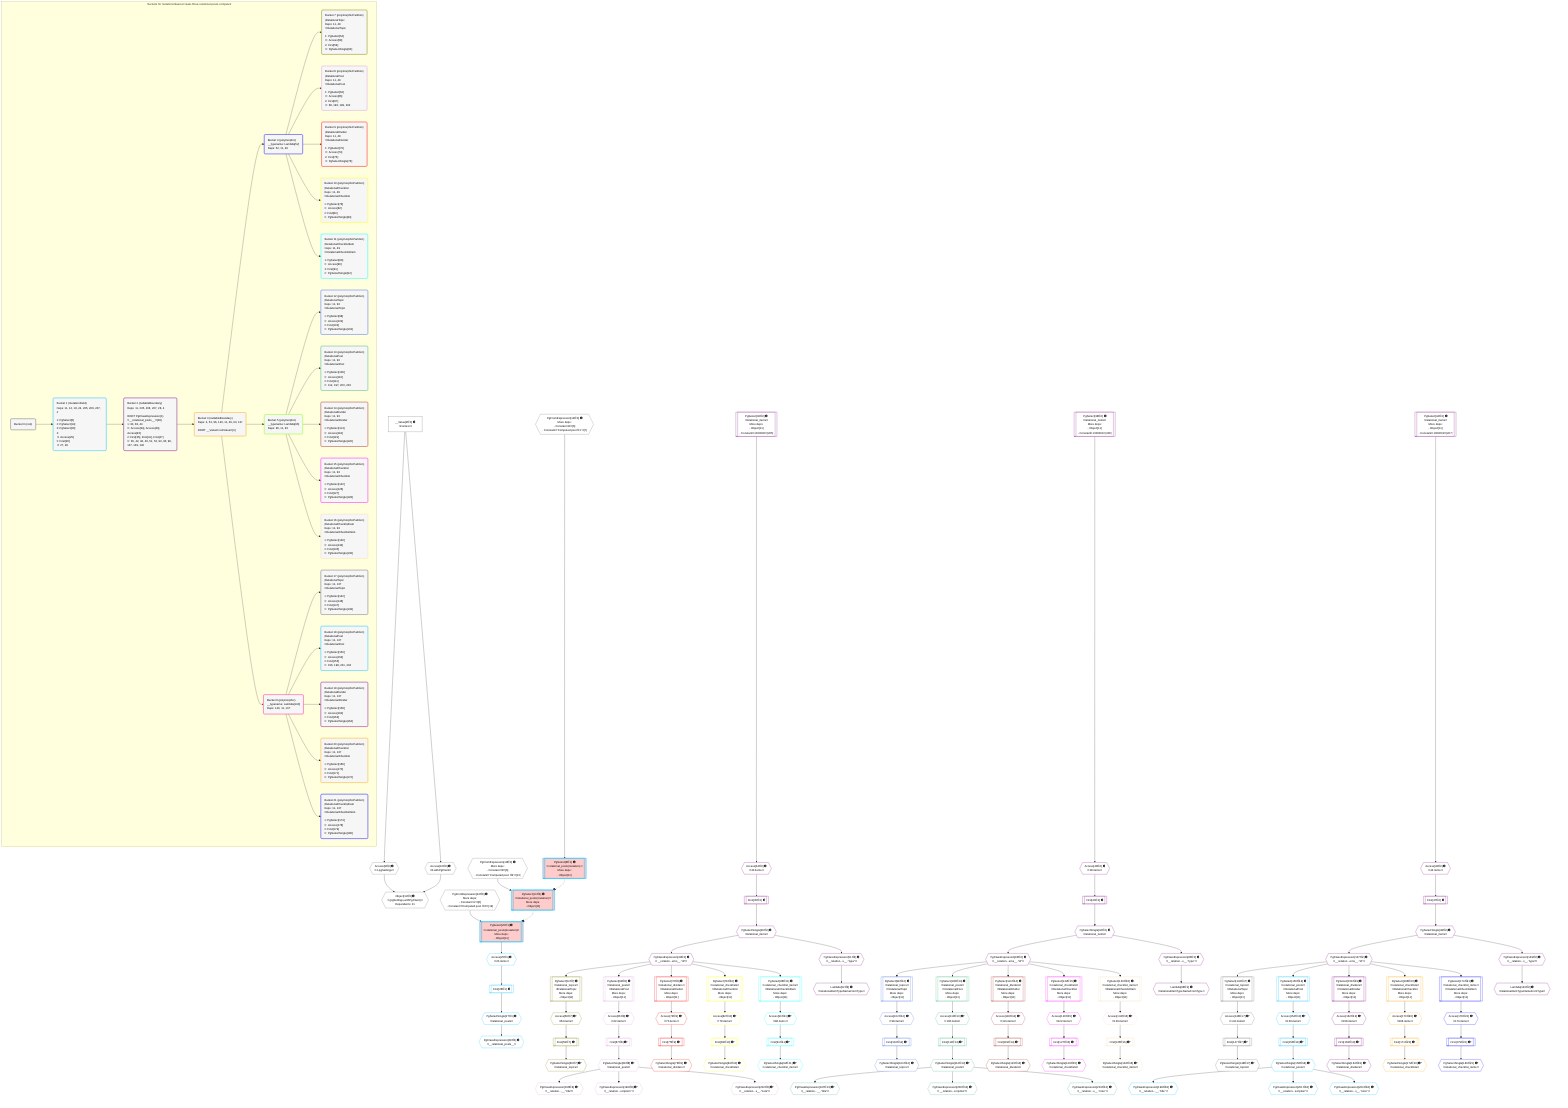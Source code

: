 %%{init: {'themeVariables': { 'fontSize': '12px'}}}%%
graph TD
    classDef path fill:#eee,stroke:#000,color:#000
    classDef plan fill:#fff,stroke-width:1px,color:#000
    classDef itemplan fill:#fff,stroke-width:2px,color:#000
    classDef unbatchedplan fill:#dff,stroke-width:1px,color:#000
    classDef sideeffectplan fill:#fcc,stroke-width:2px,color:#000
    classDef bucket fill:#f6f6f6,color:#000,stroke-width:2px,text-align:left

    subgraph "Buckets for mutations/basics/create-three-relational-posts-computed"
    Bucket0("Bucket 0 (root)"):::bucket
    Bucket1("Bucket 1 (mutationField)<br />Deps: 11, 12, 18, 24, 205, 206, 207, 4<br /><br />1: PgSelect[8]<br />2: PgSelect[14]<br />3: PgSelect[20]<br />4: <br />ᐳ: Access[25]<br />5: First[26]<br />ᐳ: 27, 28"):::bucket
    Bucket2("Bucket 2 (nullableBoundary)<br />Deps: 11, 205, 206, 207, 28, 4<br /><br />ROOT PgClassExpression{1}ᐸ__relational_posts__ᐳ[28]<br />1: 30, 38, 44<br />ᐳ: Access[34], Access[40], Access[46]<br />2: First[35], First[41], First[47]<br />ᐳ: 36, 42, 48, 49, 51, 52, 93, 95, 96, 137, 139, 140"):::bucket
    Bucket3("Bucket 3 (nullableBoundary)<br />Deps: 4, 52, 96, 140, 11, 49, 93, 137<br /><br />ROOT __ValueᐸrootValueᐳ[4]"):::bucket
    Bucket4("Bucket 4 (polymorphic)<br />__typename: Lambda[52]<br />Deps: 52, 11, 49"):::bucket
    Bucket5("Bucket 5 (polymorphic)<br />__typename: Lambda[96]<br />Deps: 96, 11, 93"):::bucket
    Bucket6("Bucket 6 (polymorphic)<br />__typename: Lambda[140]<br />Deps: 140, 11, 137"):::bucket
    Bucket7("Bucket 7 (polymorphicPartition)<br />|RelationalTopic<br />Deps: 11, 49<br />ᐳRelationalTopic<br /><br />1: PgSelect[54]<br />ᐳ: Access[58]<br />2: First[59]<br />ᐳ: PgSelectSingle[60]"):::bucket
    Bucket8("Bucket 8 (polymorphicPartition)<br />|RelationalPost<br />Deps: 11, 49<br />ᐳRelationalPost<br /><br />1: PgSelect[62]<br />ᐳ: Access[66]<br />2: First[67]<br />ᐳ: 68, 196, 199, 202"):::bucket
    Bucket9("Bucket 9 (polymorphicPartition)<br />|RelationalDivider<br />Deps: 11, 49<br />ᐳRelationalDivider<br /><br />1: PgSelect[70]<br />ᐳ: Access[74]<br />2: First[75]<br />ᐳ: PgSelectSingle[76]"):::bucket
    Bucket10("Bucket 10 (polymorphicPartition)<br />|RelationalChecklist<br />Deps: 11, 49<br />ᐳRelationalChecklist<br /><br />1: PgSelect[78]<br />ᐳ: Access[82]<br />2: First[83]<br />ᐳ: PgSelectSingle[84]"):::bucket
    Bucket11("Bucket 11 (polymorphicPartition)<br />|RelationalChecklistItem<br />Deps: 11, 49<br />ᐳRelationalChecklistItem<br /><br />1: PgSelect[86]<br />ᐳ: Access[90]<br />2: First[91]<br />ᐳ: PgSelectSingle[92]"):::bucket
    Bucket12("Bucket 12 (polymorphicPartition)<br />|RelationalTopic<br />Deps: 11, 93<br />ᐳRelationalTopic<br /><br />1: PgSelect[98]<br />ᐳ: Access[102]<br />2: First[103]<br />ᐳ: PgSelectSingle[104]"):::bucket
    Bucket13("Bucket 13 (polymorphicPartition)<br />|RelationalPost<br />Deps: 11, 93<br />ᐳRelationalPost<br /><br />1: PgSelect[106]<br />ᐳ: Access[110]<br />2: First[111]<br />ᐳ: 112, 197, 200, 203"):::bucket
    Bucket14("Bucket 14 (polymorphicPartition)<br />|RelationalDivider<br />Deps: 11, 93<br />ᐳRelationalDivider<br /><br />1: PgSelect[114]<br />ᐳ: Access[118]<br />2: First[119]<br />ᐳ: PgSelectSingle[120]"):::bucket
    Bucket15("Bucket 15 (polymorphicPartition)<br />|RelationalChecklist<br />Deps: 11, 93<br />ᐳRelationalChecklist<br /><br />1: PgSelect[122]<br />ᐳ: Access[126]<br />2: First[127]<br />ᐳ: PgSelectSingle[128]"):::bucket
    Bucket16("Bucket 16 (polymorphicPartition)<br />|RelationalChecklistItem<br />Deps: 11, 93<br />ᐳRelationalChecklistItem<br /><br />1: PgSelect[130]<br />ᐳ: Access[134]<br />2: First[135]<br />ᐳ: PgSelectSingle[136]"):::bucket
    Bucket17("Bucket 17 (polymorphicPartition)<br />|RelationalTopic<br />Deps: 11, 137<br />ᐳRelationalTopic<br /><br />1: PgSelect[142]<br />ᐳ: Access[146]<br />2: First[147]<br />ᐳ: PgSelectSingle[148]"):::bucket
    Bucket18("Bucket 18 (polymorphicPartition)<br />|RelationalPost<br />Deps: 11, 137<br />ᐳRelationalPost<br /><br />1: PgSelect[150]<br />ᐳ: Access[154]<br />2: First[155]<br />ᐳ: 156, 198, 201, 204"):::bucket
    Bucket19("Bucket 19 (polymorphicPartition)<br />|RelationalDivider<br />Deps: 11, 137<br />ᐳRelationalDivider<br /><br />1: PgSelect[158]<br />ᐳ: Access[162]<br />2: First[163]<br />ᐳ: PgSelectSingle[164]"):::bucket
    Bucket20("Bucket 20 (polymorphicPartition)<br />|RelationalChecklist<br />Deps: 11, 137<br />ᐳRelationalChecklist<br /><br />1: PgSelect[166]<br />ᐳ: Access[170]<br />2: First[171]<br />ᐳ: PgSelectSingle[172]"):::bucket
    Bucket21("Bucket 21 (polymorphicPartition)<br />|RelationalChecklistItem<br />Deps: 11, 137<br />ᐳRelationalChecklistItem<br /><br />1: PgSelect[174]<br />ᐳ: Access[178]<br />2: First[179]<br />ᐳ: PgSelectSingle[180]"):::bucket
    end
    Bucket0 --> Bucket1
    Bucket1 --> Bucket2
    Bucket2 --> Bucket3
    Bucket3 --> Bucket4 & Bucket5 & Bucket6
    Bucket4 --> Bucket7 & Bucket8 & Bucket9 & Bucket10 & Bucket11
    Bucket5 --> Bucket12 & Bucket13 & Bucket14 & Bucket15 & Bucket16
    Bucket6 --> Bucket17 & Bucket18 & Bucket19 & Bucket20 & Bucket21

    %% plan dependencies
    Object11{{"Object[11∈0] ➊<br />ᐸ{pgSettings,withPgClient}ᐳ<br />Dependents: 21"}}:::plan
    Access9{{"Access[9∈0] ➊<br />ᐸ2.pgSettingsᐳ"}}:::plan
    Access10{{"Access[10∈0] ➊<br />ᐸ2.withPgClientᐳ"}}:::plan
    Access9 & Access10 --> Object11
    PgFromExpression12{{"PgFromExpression[12∈0] ➊<br />More deps:<br />- Constantᐸ2ᐳ[6]<br />- Constantᐸ'Computed post ꖛ1'ᐳ[7]"}}:::plan
    PgFromExpression18{{"PgFromExpression[18∈0] ➊<br />More deps:<br />- Constantᐸ2ᐳ[6]<br />- Constantᐸ'Computed post ꖛ2'ᐳ[13]"}}:::plan
    PgFromExpression24{{"PgFromExpression[24∈0] ➊<br />More deps:<br />- Constantᐸ2ᐳ[6]<br />- Constantᐸ'Computed post ꖛ3'ᐳ[19]"}}:::plan
    __Value2["__Value[2∈0] ➊<br />ᐸcontextᐳ"]:::plan
    __Value2 --> Access9
    __Value2 --> Access10
    PgSelect8[["PgSelect[8∈1] ➊<br />ᐸrelational_posts(mutation)ᐳ<br />More deps:<br />- Object[11]"]]:::sideeffectplan
    PgFromExpression12 --> PgSelect8
    PgSelect14[["PgSelect[14∈1] ➊<br />ᐸrelational_posts(mutation)ᐳ<br />More deps:<br />- Object[11]"]]:::sideeffectplan
    PgFromExpression18 --> PgSelect14
    PgSelect20[["PgSelect[20∈1] ➊<br />ᐸrelational_posts(mutation)ᐳ<br />More deps:<br />- Object[11]"]]:::sideeffectplan
    PgFromExpression24 --> PgSelect20
    Access25{{"Access[25∈1] ➊<br />ᐸ20.itemsᐳ"}}:::plan
    PgSelect20 --> Access25
    First26[["First[26∈1] ➊"]]:::plan
    Access25 --> First26
    PgSelectSingle27{{"PgSelectSingle[27∈1] ➊<br />ᐸrelational_postsᐳ"}}:::plan
    First26 --> PgSelectSingle27
    PgClassExpression28{{"PgClassExpression[28∈1] ➊<br />ᐸ__relational_posts__ᐳ"}}:::plan
    PgSelectSingle27 --> PgClassExpression28
    PgSelect30[["PgSelect[30∈2] ➊<br />ᐸrelational_itemsᐳ<br />More deps:<br />- Object[11]<br />- Constantᐸ1000000ᐳ[205]"]]:::plan
    PgSelect38[["PgSelect[38∈2] ➊<br />ᐸrelational_itemsᐳ<br />More deps:<br />- Object[11]<br />- Constantᐸ1000001ᐳ[206]"]]:::plan
    PgSelect44[["PgSelect[44∈2] ➊<br />ᐸrelational_itemsᐳ<br />More deps:<br />- Object[11]<br />- Constantᐸ1000002ᐳ[207]"]]:::plan
    Access34{{"Access[34∈2] ➊<br />ᐸ30.itemsᐳ"}}:::plan
    PgSelect30 --> Access34
    First35[["First[35∈2] ➊"]]:::plan
    Access34 --> First35
    PgSelectSingle36{{"PgSelectSingle[36∈2] ➊<br />ᐸrelational_itemsᐳ"}}:::plan
    First35 --> PgSelectSingle36
    Access40{{"Access[40∈2] ➊<br />ᐸ38.itemsᐳ"}}:::plan
    PgSelect38 --> Access40
    First41[["First[41∈2] ➊"]]:::plan
    Access40 --> First41
    PgSelectSingle42{{"PgSelectSingle[42∈2] ➊<br />ᐸrelational_itemsᐳ"}}:::plan
    First41 --> PgSelectSingle42
    Access46{{"Access[46∈2] ➊<br />ᐸ44.itemsᐳ"}}:::plan
    PgSelect44 --> Access46
    First47[["First[47∈2] ➊"]]:::plan
    Access46 --> First47
    PgSelectSingle48{{"PgSelectSingle[48∈2] ➊<br />ᐸrelational_itemsᐳ"}}:::plan
    First47 --> PgSelectSingle48
    PgClassExpression49{{"PgClassExpression[49∈2] ➊<br />ᐸ__relation...ems__.”id”ᐳ"}}:::plan
    PgSelectSingle36 --> PgClassExpression49
    PgClassExpression51{{"PgClassExpression[51∈2] ➊<br />ᐸ__relation...s__.”type”ᐳ"}}:::plan
    PgSelectSingle36 --> PgClassExpression51
    Lambda52{{"Lambda[52∈2] ➊<br />ᐸrelationalItemTypeNameFromTypeᐳ"}}:::plan
    PgClassExpression51 --> Lambda52
    PgClassExpression93{{"PgClassExpression[93∈2] ➊<br />ᐸ__relation...ems__.”id”ᐳ"}}:::plan
    PgSelectSingle42 --> PgClassExpression93
    PgClassExpression95{{"PgClassExpression[95∈2] ➊<br />ᐸ__relation...s__.”type”ᐳ"}}:::plan
    PgSelectSingle42 --> PgClassExpression95
    Lambda96{{"Lambda[96∈2] ➊<br />ᐸrelationalItemTypeNameFromTypeᐳ"}}:::plan
    PgClassExpression95 --> Lambda96
    PgClassExpression137{{"PgClassExpression[137∈2] ➊<br />ᐸ__relation...ems__.”id”ᐳ"}}:::plan
    PgSelectSingle48 --> PgClassExpression137
    PgClassExpression139{{"PgClassExpression[139∈2] ➊<br />ᐸ__relation...s__.”type”ᐳ"}}:::plan
    PgSelectSingle48 --> PgClassExpression139
    Lambda140{{"Lambda[140∈2] ➊<br />ᐸrelationalItemTypeNameFromTypeᐳ"}}:::plan
    PgClassExpression139 --> Lambda140
    PgSelect54[["PgSelect[54∈7] ➊<br />ᐸrelational_topicsᐳ<br />ᐳRelationalTopic<br />More deps:<br />- Object[11]"]]:::plan
    PgClassExpression49 --> PgSelect54
    Access58{{"Access[58∈7] ➊^<br />ᐸ54.itemsᐳ"}}:::plan
    PgSelect54 --> Access58
    First59[["First[59∈7] ➊^"]]:::plan
    Access58 --> First59
    PgSelectSingle60{{"PgSelectSingle[60∈7] ➊^<br />ᐸrelational_topicsᐳ"}}:::plan
    First59 --> PgSelectSingle60
    PgSelect62[["PgSelect[62∈8] ➊<br />ᐸrelational_postsᐳ<br />ᐳRelationalPost<br />More deps:<br />- Object[11]"]]:::plan
    PgClassExpression49 --> PgSelect62
    Access66{{"Access[66∈8] ➊^<br />ᐸ62.itemsᐳ"}}:::plan
    PgSelect62 --> Access66
    First67[["First[67∈8] ➊^"]]:::plan
    Access66 --> First67
    PgSelectSingle68{{"PgSelectSingle[68∈8] ➊^<br />ᐸrelational_postsᐳ"}}:::plan
    First67 --> PgSelectSingle68
    PgClassExpression196{{"PgClassExpression[196∈8] ➊^<br />ᐸ__relation...__.”title”ᐳ"}}:::plan
    PgSelectSingle68 --> PgClassExpression196
    PgClassExpression199{{"PgClassExpression[199∈8] ➊^<br />ᐸ__relation...scription”ᐳ"}}:::plan
    PgSelectSingle68 --> PgClassExpression199
    PgClassExpression202{{"PgClassExpression[202∈8] ➊^<br />ᐸ__relation...s__.”note”ᐳ"}}:::plan
    PgSelectSingle68 --> PgClassExpression202
    PgSelect70[["PgSelect[70∈9] ➊<br />ᐸrelational_dividersᐳ<br />ᐳRelationalDivider<br />More deps:<br />- Object[11]"]]:::plan
    PgClassExpression49 --> PgSelect70
    Access74{{"Access[74∈9] ➊^<br />ᐸ70.itemsᐳ"}}:::plan
    PgSelect70 --> Access74
    First75[["First[75∈9] ➊^"]]:::plan
    Access74 --> First75
    PgSelectSingle76{{"PgSelectSingle[76∈9] ➊^<br />ᐸrelational_dividersᐳ"}}:::plan
    First75 --> PgSelectSingle76
    PgSelect78[["PgSelect[78∈10] ➊<br />ᐸrelational_checklistsᐳ<br />ᐳRelationalChecklist<br />More deps:<br />- Object[11]"]]:::plan
    PgClassExpression49 --> PgSelect78
    Access82{{"Access[82∈10] ➊^<br />ᐸ78.itemsᐳ"}}:::plan
    PgSelect78 --> Access82
    First83[["First[83∈10] ➊^"]]:::plan
    Access82 --> First83
    PgSelectSingle84{{"PgSelectSingle[84∈10] ➊^<br />ᐸrelational_checklistsᐳ"}}:::plan
    First83 --> PgSelectSingle84
    PgSelect86[["PgSelect[86∈11] ➊<br />ᐸrelational_checklist_itemsᐳ<br />ᐳRelationalChecklistItem<br />More deps:<br />- Object[11]"]]:::plan
    PgClassExpression49 --> PgSelect86
    Access90{{"Access[90∈11] ➊^<br />ᐸ86.itemsᐳ"}}:::plan
    PgSelect86 --> Access90
    First91[["First[91∈11] ➊^"]]:::plan
    Access90 --> First91
    PgSelectSingle92{{"PgSelectSingle[92∈11] ➊^<br />ᐸrelational_checklist_itemsᐳ"}}:::plan
    First91 --> PgSelectSingle92
    PgSelect98[["PgSelect[98∈12] ➊<br />ᐸrelational_topicsᐳ<br />ᐳRelationalTopic<br />More deps:<br />- Object[11]"]]:::plan
    PgClassExpression93 --> PgSelect98
    Access102{{"Access[102∈12] ➊^<br />ᐸ98.itemsᐳ"}}:::plan
    PgSelect98 --> Access102
    First103[["First[103∈12] ➊^"]]:::plan
    Access102 --> First103
    PgSelectSingle104{{"PgSelectSingle[104∈12] ➊^<br />ᐸrelational_topicsᐳ"}}:::plan
    First103 --> PgSelectSingle104
    PgSelect106[["PgSelect[106∈13] ➊<br />ᐸrelational_postsᐳ<br />ᐳRelationalPost<br />More deps:<br />- Object[11]"]]:::plan
    PgClassExpression93 --> PgSelect106
    Access110{{"Access[110∈13] ➊^<br />ᐸ106.itemsᐳ"}}:::plan
    PgSelect106 --> Access110
    First111[["First[111∈13] ➊^"]]:::plan
    Access110 --> First111
    PgSelectSingle112{{"PgSelectSingle[112∈13] ➊^<br />ᐸrelational_postsᐳ"}}:::plan
    First111 --> PgSelectSingle112
    PgClassExpression197{{"PgClassExpression[197∈13] ➊^<br />ᐸ__relation...__.”title”ᐳ"}}:::plan
    PgSelectSingle112 --> PgClassExpression197
    PgClassExpression200{{"PgClassExpression[200∈13] ➊^<br />ᐸ__relation...scription”ᐳ"}}:::plan
    PgSelectSingle112 --> PgClassExpression200
    PgClassExpression203{{"PgClassExpression[203∈13] ➊^<br />ᐸ__relation...s__.”note”ᐳ"}}:::plan
    PgSelectSingle112 --> PgClassExpression203
    PgSelect114[["PgSelect[114∈14] ➊<br />ᐸrelational_dividersᐳ<br />ᐳRelationalDivider<br />More deps:<br />- Object[11]"]]:::plan
    PgClassExpression93 --> PgSelect114
    Access118{{"Access[118∈14] ➊^<br />ᐸ114.itemsᐳ"}}:::plan
    PgSelect114 --> Access118
    First119[["First[119∈14] ➊^"]]:::plan
    Access118 --> First119
    PgSelectSingle120{{"PgSelectSingle[120∈14] ➊^<br />ᐸrelational_dividersᐳ"}}:::plan
    First119 --> PgSelectSingle120
    PgSelect122[["PgSelect[122∈15] ➊<br />ᐸrelational_checklistsᐳ<br />ᐳRelationalChecklist<br />More deps:<br />- Object[11]"]]:::plan
    PgClassExpression93 --> PgSelect122
    Access126{{"Access[126∈15] ➊^<br />ᐸ122.itemsᐳ"}}:::plan
    PgSelect122 --> Access126
    First127[["First[127∈15] ➊^"]]:::plan
    Access126 --> First127
    PgSelectSingle128{{"PgSelectSingle[128∈15] ➊^<br />ᐸrelational_checklistsᐳ"}}:::plan
    First127 --> PgSelectSingle128
    PgSelect130[["PgSelect[130∈16] ➊<br />ᐸrelational_checklist_itemsᐳ<br />ᐳRelationalChecklistItem<br />More deps:<br />- Object[11]"]]:::plan
    PgClassExpression93 --> PgSelect130
    Access134{{"Access[134∈16] ➊^<br />ᐸ130.itemsᐳ"}}:::plan
    PgSelect130 --> Access134
    First135[["First[135∈16] ➊^"]]:::plan
    Access134 --> First135
    PgSelectSingle136{{"PgSelectSingle[136∈16] ➊^<br />ᐸrelational_checklist_itemsᐳ"}}:::plan
    First135 --> PgSelectSingle136
    PgSelect142[["PgSelect[142∈17] ➊<br />ᐸrelational_topicsᐳ<br />ᐳRelationalTopic<br />More deps:<br />- Object[11]"]]:::plan
    PgClassExpression137 --> PgSelect142
    Access146{{"Access[146∈17] ➊^<br />ᐸ142.itemsᐳ"}}:::plan
    PgSelect142 --> Access146
    First147[["First[147∈17] ➊^"]]:::plan
    Access146 --> First147
    PgSelectSingle148{{"PgSelectSingle[148∈17] ➊^<br />ᐸrelational_topicsᐳ"}}:::plan
    First147 --> PgSelectSingle148
    PgSelect150[["PgSelect[150∈18] ➊<br />ᐸrelational_postsᐳ<br />ᐳRelationalPost<br />More deps:<br />- Object[11]"]]:::plan
    PgClassExpression137 --> PgSelect150
    Access154{{"Access[154∈18] ➊^<br />ᐸ150.itemsᐳ"}}:::plan
    PgSelect150 --> Access154
    First155[["First[155∈18] ➊^"]]:::plan
    Access154 --> First155
    PgSelectSingle156{{"PgSelectSingle[156∈18] ➊^<br />ᐸrelational_postsᐳ"}}:::plan
    First155 --> PgSelectSingle156
    PgClassExpression198{{"PgClassExpression[198∈18] ➊^<br />ᐸ__relation...__.”title”ᐳ"}}:::plan
    PgSelectSingle156 --> PgClassExpression198
    PgClassExpression201{{"PgClassExpression[201∈18] ➊^<br />ᐸ__relation...scription”ᐳ"}}:::plan
    PgSelectSingle156 --> PgClassExpression201
    PgClassExpression204{{"PgClassExpression[204∈18] ➊^<br />ᐸ__relation...s__.”note”ᐳ"}}:::plan
    PgSelectSingle156 --> PgClassExpression204
    PgSelect158[["PgSelect[158∈19] ➊<br />ᐸrelational_dividersᐳ<br />ᐳRelationalDivider<br />More deps:<br />- Object[11]"]]:::plan
    PgClassExpression137 --> PgSelect158
    Access162{{"Access[162∈19] ➊^<br />ᐸ158.itemsᐳ"}}:::plan
    PgSelect158 --> Access162
    First163[["First[163∈19] ➊^"]]:::plan
    Access162 --> First163
    PgSelectSingle164{{"PgSelectSingle[164∈19] ➊^<br />ᐸrelational_dividersᐳ"}}:::plan
    First163 --> PgSelectSingle164
    PgSelect166[["PgSelect[166∈20] ➊<br />ᐸrelational_checklistsᐳ<br />ᐳRelationalChecklist<br />More deps:<br />- Object[11]"]]:::plan
    PgClassExpression137 --> PgSelect166
    Access170{{"Access[170∈20] ➊^<br />ᐸ166.itemsᐳ"}}:::plan
    PgSelect166 --> Access170
    First171[["First[171∈20] ➊^"]]:::plan
    Access170 --> First171
    PgSelectSingle172{{"PgSelectSingle[172∈20] ➊^<br />ᐸrelational_checklistsᐳ"}}:::plan
    First171 --> PgSelectSingle172
    PgSelect174[["PgSelect[174∈21] ➊<br />ᐸrelational_checklist_itemsᐳ<br />ᐳRelationalChecklistItem<br />More deps:<br />- Object[11]"]]:::plan
    PgClassExpression137 --> PgSelect174
    Access178{{"Access[178∈21] ➊^<br />ᐸ174.itemsᐳ"}}:::plan
    PgSelect174 --> Access178
    First179[["First[179∈21] ➊^"]]:::plan
    Access178 --> First179
    PgSelectSingle180{{"PgSelectSingle[180∈21] ➊^<br />ᐸrelational_checklist_itemsᐳ"}}:::plan
    First179 --> PgSelectSingle180

    %% define steps
    classDef bucket0 stroke:#696969
    class Bucket0,__Value2,Access9,Access10,Object11,PgFromExpression12,PgFromExpression18,PgFromExpression24 bucket0
    classDef bucket1 stroke:#00bfff
    class Bucket1,PgSelect8,PgSelect14,PgSelect20,Access25,First26,PgSelectSingle27,PgClassExpression28 bucket1
    classDef bucket2 stroke:#7f007f
    class Bucket2,PgSelect30,Access34,First35,PgSelectSingle36,PgSelect38,Access40,First41,PgSelectSingle42,PgSelect44,Access46,First47,PgSelectSingle48,PgClassExpression49,PgClassExpression51,Lambda52,PgClassExpression93,PgClassExpression95,Lambda96,PgClassExpression137,PgClassExpression139,Lambda140 bucket2
    classDef bucket3 stroke:#ffa500
    class Bucket3 bucket3
    classDef bucket4 stroke:#0000ff
    class Bucket4 bucket4
    classDef bucket5 stroke:#7fff00
    class Bucket5 bucket5
    classDef bucket6 stroke:#ff1493
    class Bucket6 bucket6
    classDef bucket7 stroke:#808000
    class Bucket7,PgSelect54,Access58,First59,PgSelectSingle60 bucket7
    classDef bucket8 stroke:#dda0dd
    class Bucket8,PgSelect62,Access66,First67,PgSelectSingle68,PgClassExpression196,PgClassExpression199,PgClassExpression202 bucket8
    classDef bucket9 stroke:#ff0000
    class Bucket9,PgSelect70,Access74,First75,PgSelectSingle76 bucket9
    classDef bucket10 stroke:#ffff00
    class Bucket10,PgSelect78,Access82,First83,PgSelectSingle84 bucket10
    classDef bucket11 stroke:#00ffff
    class Bucket11,PgSelect86,Access90,First91,PgSelectSingle92 bucket11
    classDef bucket12 stroke:#4169e1
    class Bucket12,PgSelect98,Access102,First103,PgSelectSingle104 bucket12
    classDef bucket13 stroke:#3cb371
    class Bucket13,PgSelect106,Access110,First111,PgSelectSingle112,PgClassExpression197,PgClassExpression200,PgClassExpression203 bucket13
    classDef bucket14 stroke:#a52a2a
    class Bucket14,PgSelect114,Access118,First119,PgSelectSingle120 bucket14
    classDef bucket15 stroke:#ff00ff
    class Bucket15,PgSelect122,Access126,First127,PgSelectSingle128 bucket15
    classDef bucket16 stroke:#f5deb3
    class Bucket16,PgSelect130,Access134,First135,PgSelectSingle136 bucket16
    classDef bucket17 stroke:#696969
    class Bucket17,PgSelect142,Access146,First147,PgSelectSingle148 bucket17
    classDef bucket18 stroke:#00bfff
    class Bucket18,PgSelect150,Access154,First155,PgSelectSingle156,PgClassExpression198,PgClassExpression201,PgClassExpression204 bucket18
    classDef bucket19 stroke:#7f007f
    class Bucket19,PgSelect158,Access162,First163,PgSelectSingle164 bucket19
    classDef bucket20 stroke:#ffa500
    class Bucket20,PgSelect166,Access170,First171,PgSelectSingle172 bucket20
    classDef bucket21 stroke:#0000ff
    class Bucket21,PgSelect174,Access178,First179,PgSelectSingle180 bucket21

    %% implicit side effects
    PgSelect8 -.-o PgSelect14
    PgSelect14 -.-o PgSelect20